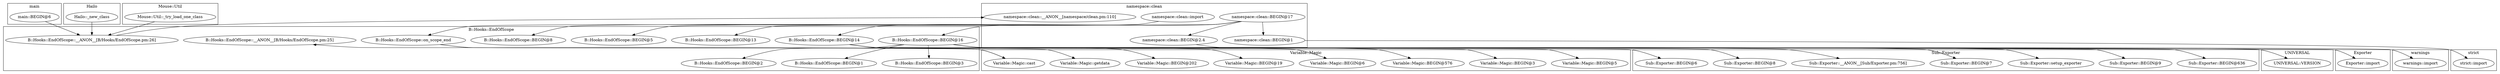 digraph {
graph [overlap=false]
subgraph cluster_Sub_Exporter {
	label="Sub::Exporter";
	"Sub::Exporter::BEGIN@7";
	"Sub::Exporter::__ANON__[Sub/Exporter.pm:756]";
	"Sub::Exporter::BEGIN@8";
	"Sub::Exporter::BEGIN@6";
	"Sub::Exporter::BEGIN@636";
	"Sub::Exporter::BEGIN@9";
	"Sub::Exporter::setup_exporter";
}
subgraph cluster_warnings {
	label="warnings";
	"warnings::import";
}
subgraph cluster_main {
	label="main";
	"main::BEGIN@6";
}
subgraph cluster_strict {
	label="strict";
	"strict::import";
}
subgraph cluster_Variable_Magic {
	label="Variable::Magic";
	"Variable::Magic::BEGIN@5";
	"Variable::Magic::BEGIN@3";
	"Variable::Magic::BEGIN@576";
	"Variable::Magic::BEGIN@6";
	"Variable::Magic::BEGIN@19";
	"Variable::Magic::BEGIN@202";
	"Variable::Magic::getdata";
	"Variable::Magic::cast";
}
subgraph cluster_Hailo {
	label="Hailo";
	"Hailo::_new_class";
}
subgraph cluster_UNIVERSAL {
	label="UNIVERSAL";
	"UNIVERSAL::VERSION";
}
subgraph cluster_Mouse_Util {
	label="Mouse::Util";
	"Mouse::Util::_try_load_one_class";
}
subgraph cluster_Exporter {
	label="Exporter";
	"Exporter::import";
}
subgraph cluster_B_Hooks_EndOfScope {
	label="B::Hooks::EndOfScope";
	"B::Hooks::EndOfScope::BEGIN@16";
	"B::Hooks::EndOfScope::BEGIN@2";
	"B::Hooks::EndOfScope::BEGIN@8";
	"B::Hooks::EndOfScope::BEGIN@1";
	"B::Hooks::EndOfScope::BEGIN@14";
	"B::Hooks::EndOfScope::on_scope_end";
	"B::Hooks::EndOfScope::__ANON__[B/Hooks/EndOfScope.pm:26]";
	"B::Hooks::EndOfScope::BEGIN@3";
	"B::Hooks::EndOfScope::__ANON__[B/Hooks/EndOfScope.pm:25]";
	"B::Hooks::EndOfScope::BEGIN@13";
	"B::Hooks::EndOfScope::BEGIN@5";
}
subgraph cluster_namespace_clean {
	label="namespace::clean";
	"namespace::clean::BEGIN@2.4";
	"namespace::clean::import";
	"namespace::clean::BEGIN@1";
	"namespace::clean::BEGIN@17";
	"namespace::clean::__ANON__[namespace/clean.pm:110]";
}
"B::Hooks::EndOfScope::BEGIN@14" -> "Variable::Magic::BEGIN@5";
"B::Hooks::EndOfScope::BEGIN@14" -> "Variable::Magic::BEGIN@576";
"B::Hooks::EndOfScope::BEGIN@14" -> "Variable::Magic::BEGIN@6";
"B::Hooks::EndOfScope::BEGIN@16" -> "Sub::Exporter::setup_exporter";
"B::Hooks::EndOfScope::BEGIN@14" -> "Exporter::import";
"B::Hooks::EndOfScope::BEGIN@14" -> "Variable::Magic::BEGIN@19";
"B::Hooks::EndOfScope::BEGIN@14" -> "Variable::Magic::BEGIN@202";
"B::Hooks::EndOfScope::BEGIN@16" -> "Sub::Exporter::__ANON__[Sub/Exporter.pm:756]";
"namespace::clean::BEGIN@17" -> "B::Hooks::EndOfScope::BEGIN@8";
"B::Hooks::EndOfScope::BEGIN@16" -> "Sub::Exporter::BEGIN@6";
"B::Hooks::EndOfScope::BEGIN@16" -> "B::Hooks::EndOfScope::BEGIN@3";
"namespace::clean::BEGIN@17" -> "namespace::clean::BEGIN@1";
"B::Hooks::EndOfScope::BEGIN@16" -> "Sub::Exporter::BEGIN@9";
"namespace::clean::import" -> "B::Hooks::EndOfScope::on_scope_end";
"namespace::clean::BEGIN@2.4" -> "warnings::import";
"B::Hooks::EndOfScope::__ANON__[B/Hooks/EndOfScope.pm:26]" -> "namespace::clean::__ANON__[namespace/clean.pm:110]";
"B::Hooks::EndOfScope::BEGIN@16" -> "B::Hooks::EndOfScope::BEGIN@1";
"Variable::Magic::cast" -> "B::Hooks::EndOfScope::__ANON__[B/Hooks/EndOfScope.pm:25]";
"B::Hooks::EndOfScope::BEGIN@16" -> "Sub::Exporter::BEGIN@8";
"B::Hooks::EndOfScope::on_scope_end" -> "Variable::Magic::getdata";
"B::Hooks::EndOfScope::BEGIN@14" -> "Variable::Magic::BEGIN@3";
"B::Hooks::EndOfScope::BEGIN@16" -> "Sub::Exporter::BEGIN@7";
"namespace::clean::BEGIN@17" -> "B::Hooks::EndOfScope::BEGIN@13";
"B::Hooks::EndOfScope::BEGIN@16" -> "Sub::Exporter::BEGIN@636";
"B::Hooks::EndOfScope::BEGIN@16" -> "B::Hooks::EndOfScope::BEGIN@2";
"namespace::clean::BEGIN@17" -> "B::Hooks::EndOfScope::BEGIN@16";
"Hailo::_new_class" -> "B::Hooks::EndOfScope::__ANON__[B/Hooks/EndOfScope.pm:26]";
"Mouse::Util::_try_load_one_class" -> "B::Hooks::EndOfScope::__ANON__[B/Hooks/EndOfScope.pm:26]";
"main::BEGIN@6" -> "B::Hooks::EndOfScope::__ANON__[B/Hooks/EndOfScope.pm:26]";
"namespace::clean::BEGIN@17" -> "B::Hooks::EndOfScope::BEGIN@5";
"namespace::clean::BEGIN@17" -> "namespace::clean::BEGIN@2.4";
"namespace::clean::BEGIN@17" -> "B::Hooks::EndOfScope::BEGIN@14";
"B::Hooks::EndOfScope::BEGIN@14" -> "UNIVERSAL::VERSION";
"namespace::clean::BEGIN@1" -> "strict::import";
"B::Hooks::EndOfScope::on_scope_end" -> "Variable::Magic::cast";
}
